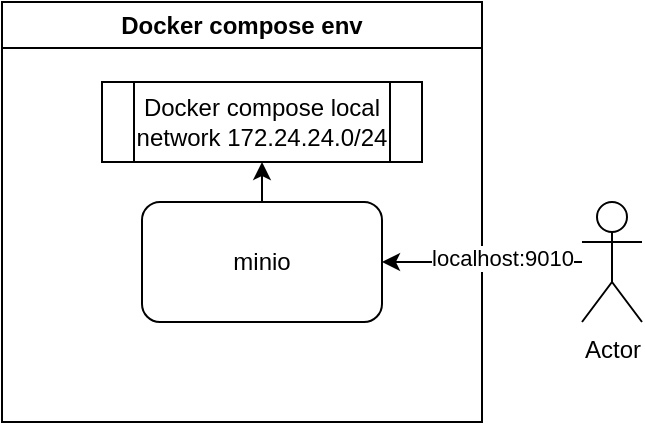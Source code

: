 <mxfile version="19.0.3" type="device"><diagram name="Page-1" id="DmPyWy1HaXbZiSjPZlmT"><mxGraphModel dx="1234" dy="799" grid="1" gridSize="10" guides="1" tooltips="1" connect="1" arrows="1" fold="1" page="1" pageScale="1" pageWidth="850" pageHeight="1100" math="0" shadow="0"><root><mxCell id="0"/><mxCell id="1" parent="0"/><mxCell id="tjuAI0IZ5KJGlG4QrY5g-1" value="Docker compose env" style="swimlane;whiteSpace=wrap;html=1;" parent="1" vertex="1"><mxGeometry x="70" y="220" width="240" height="210" as="geometry"><mxRectangle x="70" y="220" width="150" height="30" as="alternateBounds"/></mxGeometry></mxCell><mxCell id="tjuAI0IZ5KJGlG4QrY5g-2" value="Docker compose local network&amp;nbsp;172.24.24.0/24" style="shape=process;whiteSpace=wrap;html=1;backgroundOutline=1;" parent="tjuAI0IZ5KJGlG4QrY5g-1" vertex="1"><mxGeometry x="50" y="40" width="160" height="40" as="geometry"/></mxCell><mxCell id="tjuAI0IZ5KJGlG4QrY5g-15" style="edgeStyle=orthogonalEdgeStyle;rounded=0;orthogonalLoop=1;jettySize=auto;html=1;" parent="tjuAI0IZ5KJGlG4QrY5g-1" source="tjuAI0IZ5KJGlG4QrY5g-3" target="tjuAI0IZ5KJGlG4QrY5g-2" edge="1"><mxGeometry relative="1" as="geometry"><Array as="points"><mxPoint x="130" y="60"/><mxPoint x="130" y="60"/></Array></mxGeometry></mxCell><mxCell id="tjuAI0IZ5KJGlG4QrY5g-3" value="minio" style="rounded=1;whiteSpace=wrap;html=1;" parent="tjuAI0IZ5KJGlG4QrY5g-1" vertex="1"><mxGeometry x="70" y="100" width="120" height="60" as="geometry"/></mxCell><mxCell id="61iShZnutJDzWX_wJTWn-1" style="edgeStyle=orthogonalEdgeStyle;rounded=0;orthogonalLoop=1;jettySize=auto;html=1;entryX=1;entryY=0.5;entryDx=0;entryDy=0;" edge="1" parent="1" source="tjuAI0IZ5KJGlG4QrY5g-21" target="tjuAI0IZ5KJGlG4QrY5g-3"><mxGeometry relative="1" as="geometry"/></mxCell><mxCell id="61iShZnutJDzWX_wJTWn-2" value="localhost:9010" style="edgeLabel;html=1;align=center;verticalAlign=middle;resizable=0;points=[];" vertex="1" connectable="0" parent="61iShZnutJDzWX_wJTWn-1"><mxGeometry x="-0.186" y="-2" relative="1" as="geometry"><mxPoint as="offset"/></mxGeometry></mxCell><mxCell id="tjuAI0IZ5KJGlG4QrY5g-21" value="Actor" style="shape=umlActor;verticalLabelPosition=bottom;verticalAlign=top;html=1;outlineConnect=0;" parent="1" vertex="1"><mxGeometry x="360" y="320" width="30" height="60" as="geometry"/></mxCell></root></mxGraphModel></diagram></mxfile>
